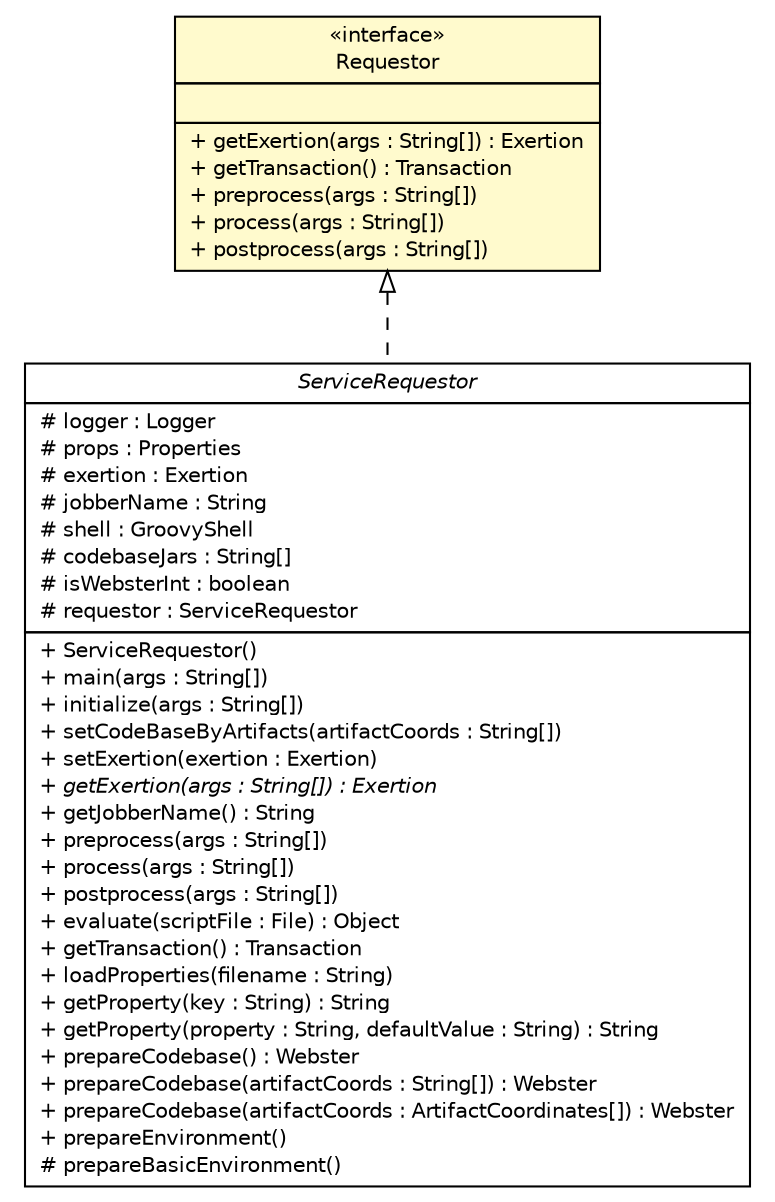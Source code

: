 #!/usr/local/bin/dot
#
# Class diagram 
# Generated by UMLGraph version R5_6 (http://www.umlgraph.org/)
#

digraph G {
	edge [fontname="Helvetica",fontsize=10,labelfontname="Helvetica",labelfontsize=10];
	node [fontname="Helvetica",fontsize=10,shape=plaintext];
	nodesep=0.25;
	ranksep=0.5;
	// sorcer.core.requestor.ServiceRequestor
	c379377 [label=<<table title="sorcer.core.requestor.ServiceRequestor" border="0" cellborder="1" cellspacing="0" cellpadding="2" port="p" href="./ServiceRequestor.html">
		<tr><td><table border="0" cellspacing="0" cellpadding="1">
<tr><td align="center" balign="center"><font face="Helvetica-Oblique"> ServiceRequestor </font></td></tr>
		</table></td></tr>
		<tr><td><table border="0" cellspacing="0" cellpadding="1">
<tr><td align="left" balign="left"> # logger : Logger </td></tr>
<tr><td align="left" balign="left"> # props : Properties </td></tr>
<tr><td align="left" balign="left"> # exertion : Exertion </td></tr>
<tr><td align="left" balign="left"> # jobberName : String </td></tr>
<tr><td align="left" balign="left"> # shell : GroovyShell </td></tr>
<tr><td align="left" balign="left"> # codebaseJars : String[] </td></tr>
<tr><td align="left" balign="left"> # isWebsterInt : boolean </td></tr>
<tr><td align="left" balign="left"> # requestor : ServiceRequestor </td></tr>
		</table></td></tr>
		<tr><td><table border="0" cellspacing="0" cellpadding="1">
<tr><td align="left" balign="left"> + ServiceRequestor() </td></tr>
<tr><td align="left" balign="left"> + main(args : String[]) </td></tr>
<tr><td align="left" balign="left"> + initialize(args : String[]) </td></tr>
<tr><td align="left" balign="left"> + setCodeBaseByArtifacts(artifactCoords : String[]) </td></tr>
<tr><td align="left" balign="left"> + setExertion(exertion : Exertion) </td></tr>
<tr><td align="left" balign="left"><font face="Helvetica-Oblique" point-size="10.0"> + getExertion(args : String[]) : Exertion </font></td></tr>
<tr><td align="left" balign="left"> + getJobberName() : String </td></tr>
<tr><td align="left" balign="left"> + preprocess(args : String[]) </td></tr>
<tr><td align="left" balign="left"> + process(args : String[]) </td></tr>
<tr><td align="left" balign="left"> + postprocess(args : String[]) </td></tr>
<tr><td align="left" balign="left"> + evaluate(scriptFile : File) : Object </td></tr>
<tr><td align="left" balign="left"> + getTransaction() : Transaction </td></tr>
<tr><td align="left" balign="left"> + loadProperties(filename : String) </td></tr>
<tr><td align="left" balign="left"> + getProperty(key : String) : String </td></tr>
<tr><td align="left" balign="left"> + getProperty(property : String, defaultValue : String) : String </td></tr>
<tr><td align="left" balign="left"> + prepareCodebase() : Webster </td></tr>
<tr><td align="left" balign="left"> + prepareCodebase(artifactCoords : String[]) : Webster </td></tr>
<tr><td align="left" balign="left"> + prepareCodebase(artifactCoords : ArtifactCoordinates[]) : Webster </td></tr>
<tr><td align="left" balign="left"> + prepareEnvironment() </td></tr>
<tr><td align="left" balign="left"> # prepareBasicEnvironment() </td></tr>
		</table></td></tr>
		</table>>, URL="./ServiceRequestor.html", fontname="Helvetica", fontcolor="black", fontsize=10.0];
	// sorcer.core.requestor.Requestor
	c379380 [label=<<table title="sorcer.core.requestor.Requestor" border="0" cellborder="1" cellspacing="0" cellpadding="2" port="p" bgcolor="lemonChiffon" href="./Requestor.html">
		<tr><td><table border="0" cellspacing="0" cellpadding="1">
<tr><td align="center" balign="center"> &#171;interface&#187; </td></tr>
<tr><td align="center" balign="center"> Requestor </td></tr>
		</table></td></tr>
		<tr><td><table border="0" cellspacing="0" cellpadding="1">
<tr><td align="left" balign="left">  </td></tr>
		</table></td></tr>
		<tr><td><table border="0" cellspacing="0" cellpadding="1">
<tr><td align="left" balign="left"> + getExertion(args : String[]) : Exertion </td></tr>
<tr><td align="left" balign="left"> + getTransaction() : Transaction </td></tr>
<tr><td align="left" balign="left"> + preprocess(args : String[]) </td></tr>
<tr><td align="left" balign="left"> + process(args : String[]) </td></tr>
<tr><td align="left" balign="left"> + postprocess(args : String[]) </td></tr>
		</table></td></tr>
		</table>>, URL="./Requestor.html", fontname="Helvetica", fontcolor="black", fontsize=10.0];
	//sorcer.core.requestor.ServiceRequestor implements sorcer.core.requestor.Requestor
	c379380:p -> c379377:p [dir=back,arrowtail=empty,style=dashed];
}

